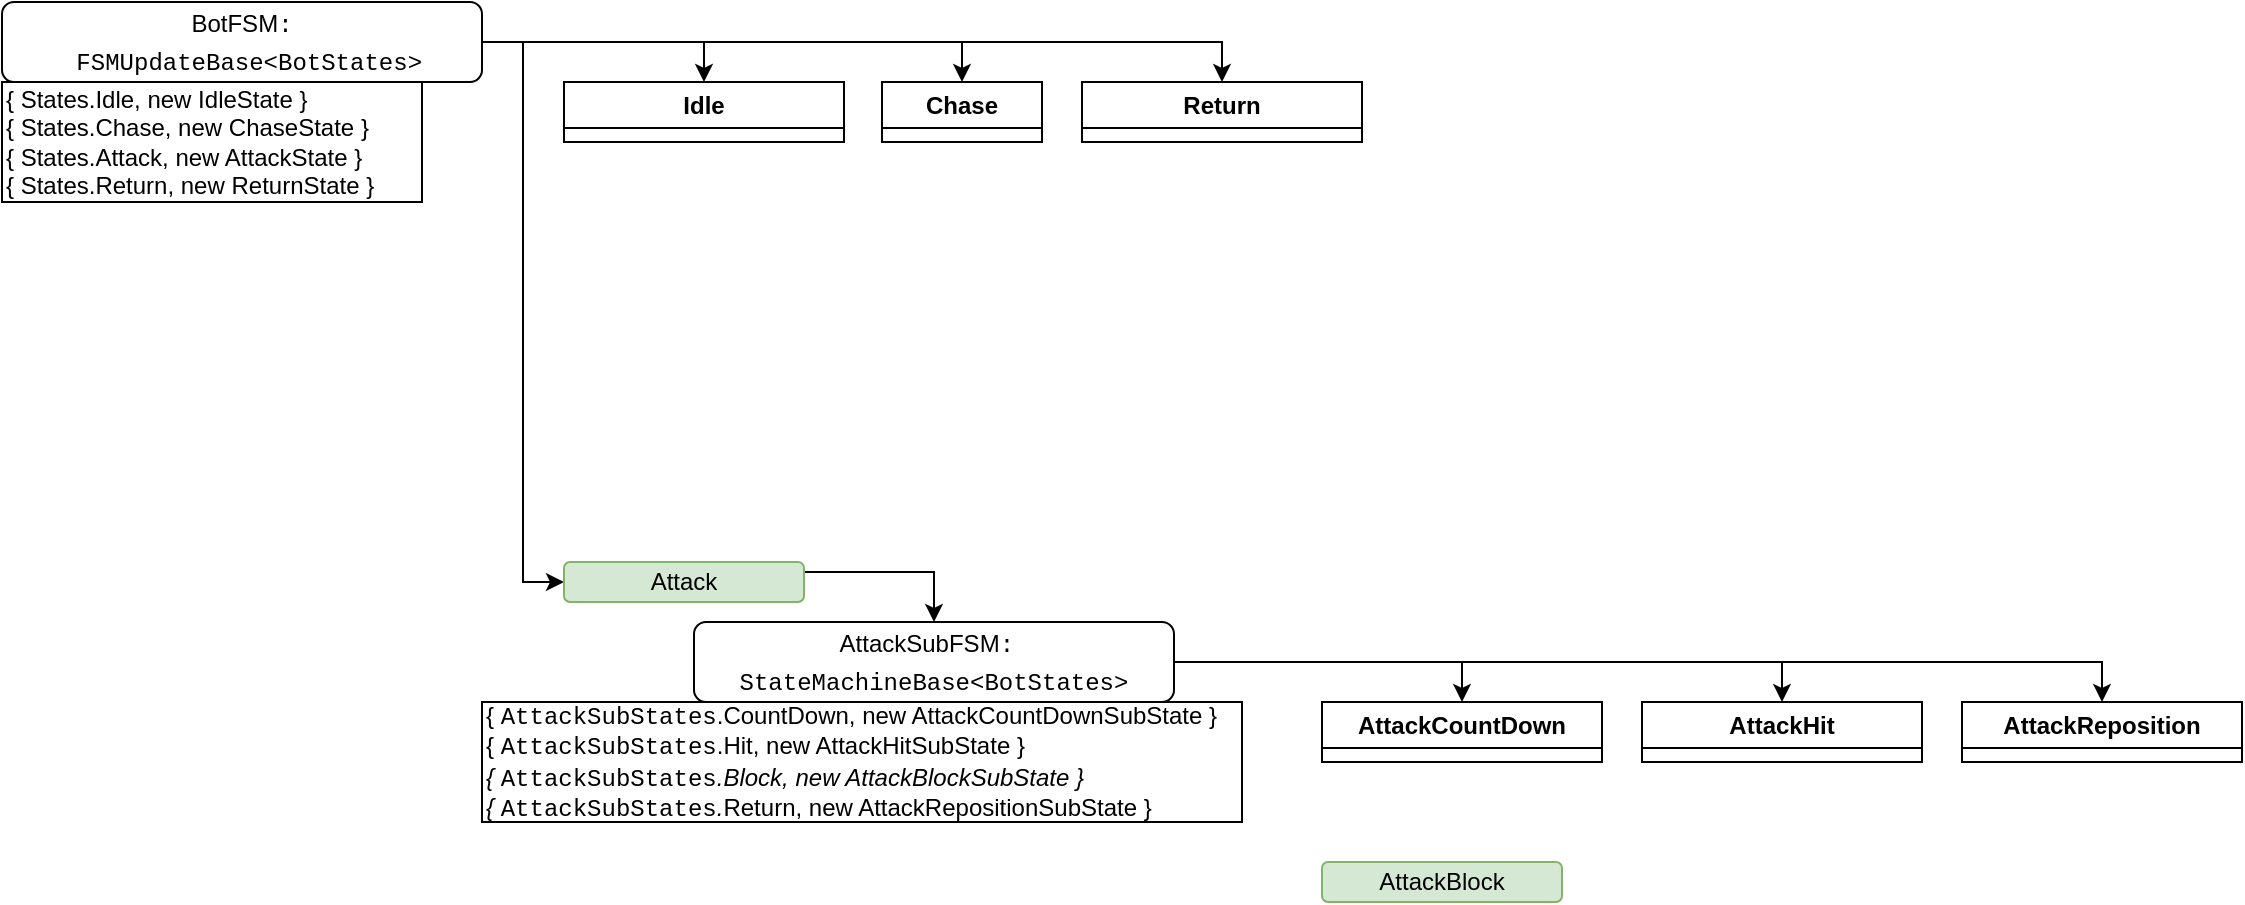 <mxfile version="24.7.4">
  <diagram id="C5RBs43oDa-KdzZeNtuy" name="Page-1">
    <mxGraphModel dx="1434" dy="837" grid="1" gridSize="10" guides="1" tooltips="1" connect="1" arrows="1" fold="1" page="1" pageScale="1" pageWidth="827" pageHeight="1169" math="0" shadow="0">
      <root>
        <mxCell id="WIyWlLk6GJQsqaUBKTNV-0" />
        <mxCell id="WIyWlLk6GJQsqaUBKTNV-1" parent="WIyWlLk6GJQsqaUBKTNV-0" />
        <mxCell id="lwHccidv2fWYTVkOevZk-1" value="" style="edgeStyle=orthogonalEdgeStyle;rounded=0;orthogonalLoop=1;jettySize=auto;html=1;entryX=0.5;entryY=0;entryDx=0;entryDy=0;" parent="WIyWlLk6GJQsqaUBKTNV-1" source="WIyWlLk6GJQsqaUBKTNV-3" target="lwHccidv2fWYTVkOevZk-0" edge="1">
          <mxGeometry relative="1" as="geometry" />
        </mxCell>
        <mxCell id="lwHccidv2fWYTVkOevZk-28" style="edgeStyle=orthogonalEdgeStyle;rounded=0;orthogonalLoop=1;jettySize=auto;html=1;entryX=0.5;entryY=0;entryDx=0;entryDy=0;" parent="WIyWlLk6GJQsqaUBKTNV-1" source="WIyWlLk6GJQsqaUBKTNV-3" target="lwHccidv2fWYTVkOevZk-19" edge="1">
          <mxGeometry relative="1" as="geometry" />
        </mxCell>
        <mxCell id="lwHccidv2fWYTVkOevZk-54" style="edgeStyle=orthogonalEdgeStyle;rounded=0;orthogonalLoop=1;jettySize=auto;html=1;entryX=0;entryY=0.5;entryDx=0;entryDy=0;exitX=1;exitY=0.5;exitDx=0;exitDy=0;" parent="WIyWlLk6GJQsqaUBKTNV-1" source="WIyWlLk6GJQsqaUBKTNV-3" target="lwHccidv2fWYTVkOevZk-39" edge="1">
          <mxGeometry relative="1" as="geometry" />
        </mxCell>
        <mxCell id="lwHccidv2fWYTVkOevZk-77" style="edgeStyle=orthogonalEdgeStyle;rounded=0;orthogonalLoop=1;jettySize=auto;html=1;entryX=0.5;entryY=0;entryDx=0;entryDy=0;" parent="WIyWlLk6GJQsqaUBKTNV-1" source="WIyWlLk6GJQsqaUBKTNV-3" target="Aem0WX8BvzpRNGFWT9OV-14" edge="1">
          <mxGeometry relative="1" as="geometry" />
        </mxCell>
        <mxCell id="WIyWlLk6GJQsqaUBKTNV-3" value="&lt;div style=&quot;line-height: 18px;&quot;&gt;BotFSM&lt;span style=&quot;font-family: Menlo, Monaco, &amp;quot;Courier New&amp;quot;, monospace; white-space: pre;&quot;&gt;:&lt;br/&gt; FSMUpdateBase&amp;lt;BotStates&amp;gt;&lt;/span&gt;&lt;/div&gt;" style="rounded=1;whiteSpace=wrap;html=1;fontSize=12;glass=0;strokeWidth=1;shadow=0;" parent="WIyWlLk6GJQsqaUBKTNV-1" vertex="1">
          <mxGeometry x="20" y="30" width="240" height="40" as="geometry" />
        </mxCell>
        <mxCell id="lwHccidv2fWYTVkOevZk-2" value="&lt;div&gt;{ States.Idle, new IdleState }&lt;/div&gt;&lt;div&gt;{ States.Chase, new ChaseState }&lt;/div&gt;&lt;div&gt;{ States.Attack, new AttackState }&lt;/div&gt;&lt;div style=&quot;&quot;&gt;{ States.Return, new ReturnState }&lt;/div&gt;" style="rounded=0;whiteSpace=wrap;html=1;align=left;" parent="WIyWlLk6GJQsqaUBKTNV-1" vertex="1">
          <mxGeometry x="20" y="70" width="210" height="60" as="geometry" />
        </mxCell>
        <mxCell id="lwHccidv2fWYTVkOevZk-38" style="edgeStyle=orthogonalEdgeStyle;rounded=0;orthogonalLoop=1;jettySize=auto;html=1;entryX=0.5;entryY=0;entryDx=0;entryDy=0;exitX=1;exitY=0.25;exitDx=0;exitDy=0;" parent="WIyWlLk6GJQsqaUBKTNV-1" source="lwHccidv2fWYTVkOevZk-39" target="Aem0WX8BvzpRNGFWT9OV-1" edge="1">
          <mxGeometry relative="1" as="geometry" />
        </mxCell>
        <mxCell id="lwHccidv2fWYTVkOevZk-39" value="&lt;div&gt;Attack&lt;/div&gt;" style="rounded=1;whiteSpace=wrap;html=1;glass=0;strokeWidth=1;shadow=0;fillColor=#d5e8d4;strokeColor=#82b366;" parent="WIyWlLk6GJQsqaUBKTNV-1" vertex="1">
          <mxGeometry x="301" y="310" width="120" height="20" as="geometry" />
        </mxCell>
        <mxCell id="3Ym4WqY_hZjeNqFPl6Wv-33" style="edgeStyle=orthogonalEdgeStyle;rounded=0;orthogonalLoop=1;jettySize=auto;html=1;entryX=0.5;entryY=0;entryDx=0;entryDy=0;" edge="1" parent="WIyWlLk6GJQsqaUBKTNV-1" source="Aem0WX8BvzpRNGFWT9OV-1" target="3Ym4WqY_hZjeNqFPl6Wv-30">
          <mxGeometry relative="1" as="geometry" />
        </mxCell>
        <mxCell id="3Ym4WqY_hZjeNqFPl6Wv-34" style="edgeStyle=orthogonalEdgeStyle;rounded=0;orthogonalLoop=1;jettySize=auto;html=1;exitX=1;exitY=0.5;exitDx=0;exitDy=0;entryX=0.5;entryY=0;entryDx=0;entryDy=0;" edge="1" parent="WIyWlLk6GJQsqaUBKTNV-1" source="Aem0WX8BvzpRNGFWT9OV-1" target="3Ym4WqY_hZjeNqFPl6Wv-31">
          <mxGeometry relative="1" as="geometry" />
        </mxCell>
        <mxCell id="3Ym4WqY_hZjeNqFPl6Wv-56" style="edgeStyle=orthogonalEdgeStyle;rounded=0;orthogonalLoop=1;jettySize=auto;html=1;exitX=1;exitY=0.5;exitDx=0;exitDy=0;entryX=0.5;entryY=0;entryDx=0;entryDy=0;" edge="1" parent="WIyWlLk6GJQsqaUBKTNV-1" source="Aem0WX8BvzpRNGFWT9OV-1" target="3Ym4WqY_hZjeNqFPl6Wv-55">
          <mxGeometry relative="1" as="geometry" />
        </mxCell>
        <mxCell id="Aem0WX8BvzpRNGFWT9OV-1" value="&lt;div style=&quot;line-height: 18px;&quot;&gt;AttackSubFSM&lt;span style=&quot;font-family: Menlo, Monaco, &amp;quot;Courier New&amp;quot;, monospace; white-space: pre;&quot;&gt;: &lt;br/&gt;StateMachineBase&amp;lt;BotStates&amp;gt;&lt;/span&gt;&lt;/div&gt;" style="rounded=1;whiteSpace=wrap;html=1;fontSize=12;glass=0;strokeWidth=1;shadow=0;" parent="WIyWlLk6GJQsqaUBKTNV-1" vertex="1">
          <mxGeometry x="366" y="340" width="240" height="40" as="geometry" />
        </mxCell>
        <mxCell id="Aem0WX8BvzpRNGFWT9OV-8" value="&lt;div&gt;{&amp;nbsp;&lt;span style=&quot;font-family: Menlo, Monaco, &amp;quot;Courier New&amp;quot;, monospace; white-space: pre;&quot;&gt;AttackSubStates&lt;/span&gt;.CountDown, new AttackCountDownSubState }&lt;br&gt;&lt;/div&gt;&lt;div&gt;{&amp;nbsp;&lt;span style=&quot;font-family: Menlo, Monaco, &amp;quot;Courier New&amp;quot;, monospace; white-space: pre;&quot;&gt;AttackSubStates&lt;/span&gt;.Hit, new AttackHitSubState }&lt;br&gt;&lt;/div&gt;&lt;div&gt;&lt;i&gt;{&amp;nbsp;&lt;/i&gt;&lt;span style=&quot;font-family: Menlo, Monaco, &amp;quot;Courier New&amp;quot;, monospace; white-space: pre;&quot;&gt;AttackSubStates&lt;/span&gt;&lt;i style=&quot;&quot;&gt;.Block, new AttackBlockSubState }&lt;/i&gt;&lt;br&gt;&lt;/div&gt;&lt;div style=&quot;&quot;&gt;&lt;i&gt;{&amp;nbsp;&lt;/i&gt;&lt;span style=&quot;font-family: Menlo, Monaco, &amp;quot;Courier New&amp;quot;, monospace; white-space: pre;&quot;&gt;AttackSubStates&lt;/span&gt;&lt;i style=&quot;&quot;&gt;.&lt;/i&gt;Return, new AttackRepositionSubState }&lt;br&gt;&lt;/div&gt;" style="rounded=0;whiteSpace=wrap;html=1;align=left;" parent="WIyWlLk6GJQsqaUBKTNV-1" vertex="1">
          <mxGeometry x="260" y="380" width="380" height="60" as="geometry" />
        </mxCell>
        <mxCell id="Aem0WX8BvzpRNGFWT9OV-11" value="AttackBlock" style="rounded=1;whiteSpace=wrap;html=1;glass=0;strokeWidth=1;shadow=0;fillColor=#d5e8d4;strokeColor=#82b366;" parent="WIyWlLk6GJQsqaUBKTNV-1" vertex="1">
          <mxGeometry x="680" y="460" width="120" height="20" as="geometry" />
        </mxCell>
        <mxCell id="Aem0WX8BvzpRNGFWT9OV-14" value="Return" style="swimlane;whiteSpace=wrap;html=1;" parent="WIyWlLk6GJQsqaUBKTNV-1" vertex="1" collapsed="1">
          <mxGeometry x="560" y="70" width="140" height="30" as="geometry">
            <mxRectangle x="560" y="70" width="564" height="280" as="alternateBounds" />
          </mxGeometry>
        </mxCell>
        <mxCell id="lwHccidv2fWYTVkOevZk-59" style="edgeStyle=orthogonalEdgeStyle;rounded=0;orthogonalLoop=1;jettySize=auto;html=1;entryX=0.5;entryY=0;entryDx=0;entryDy=0;exitX=1;exitY=0.25;exitDx=0;exitDy=0;" parent="Aem0WX8BvzpRNGFWT9OV-14" source="lwHccidv2fWYTVkOevZk-60" target="lwHccidv2fWYTVkOevZk-65" edge="1">
          <mxGeometry relative="1" as="geometry" />
        </mxCell>
        <mxCell id="lwHccidv2fWYTVkOevZk-60" value="&lt;div&gt;Return&lt;/div&gt;" style="rounded=1;whiteSpace=wrap;html=1;glass=0;strokeWidth=1;shadow=0;fillColor=#d5e8d4;strokeColor=#82b366;" parent="Aem0WX8BvzpRNGFWT9OV-14" vertex="1">
          <mxGeometry x="5" y="30" width="120" height="20" as="geometry" />
        </mxCell>
        <mxCell id="lwHccidv2fWYTVkOevZk-61" value="" style="edgeStyle=orthogonalEdgeStyle;rounded=0;orthogonalLoop=1;jettySize=auto;html=1;exitX=0;exitY=0.5;exitDx=0;exitDy=0;entryX=0.5;entryY=0;entryDx=0;entryDy=0;" parent="Aem0WX8BvzpRNGFWT9OV-14" source="lwHccidv2fWYTVkOevZk-65" target="lwHccidv2fWYTVkOevZk-70" edge="1">
          <mxGeometry relative="1" as="geometry">
            <mxPoint x="270" y="110" as="sourcePoint" />
          </mxGeometry>
        </mxCell>
        <mxCell id="lwHccidv2fWYTVkOevZk-62" value="No" style="edgeLabel;html=1;align=center;verticalAlign=middle;resizable=0;points=[];" parent="lwHccidv2fWYTVkOevZk-61" vertex="1" connectable="0">
          <mxGeometry x="-0.086" relative="1" as="geometry">
            <mxPoint as="offset" />
          </mxGeometry>
        </mxCell>
        <mxCell id="lwHccidv2fWYTVkOevZk-63" style="edgeStyle=orthogonalEdgeStyle;rounded=0;orthogonalLoop=1;jettySize=auto;html=1;" parent="Aem0WX8BvzpRNGFWT9OV-14" source="lwHccidv2fWYTVkOevZk-65" target="lwHccidv2fWYTVkOevZk-73" edge="1">
          <mxGeometry relative="1" as="geometry">
            <mxPoint x="455" y="110" as="targetPoint" />
          </mxGeometry>
        </mxCell>
        <mxCell id="lwHccidv2fWYTVkOevZk-64" value="Yes" style="edgeLabel;html=1;align=center;verticalAlign=middle;resizable=0;points=[];" parent="lwHccidv2fWYTVkOevZk-63" vertex="1" connectable="0">
          <mxGeometry x="-0.289" relative="1" as="geometry">
            <mxPoint as="offset" />
          </mxGeometry>
        </mxCell>
        <mxCell id="lwHccidv2fWYTVkOevZk-65" value="CloseToSpawn&lt;div&gt;Poin&lt;/div&gt;" style="rhombus;whiteSpace=wrap;html=1;shadow=0;fontFamily=Helvetica;fontSize=12;align=center;strokeWidth=1;spacing=6;spacingTop=-4;" parent="Aem0WX8BvzpRNGFWT9OV-14" vertex="1">
          <mxGeometry x="290" y="70" width="100" height="80" as="geometry" />
        </mxCell>
        <mxCell id="lwHccidv2fWYTVkOevZk-66" style="edgeStyle=orthogonalEdgeStyle;rounded=0;orthogonalLoop=1;jettySize=auto;html=1;exitX=0;exitY=0.5;exitDx=0;exitDy=0;entryX=0.4;entryY=0;entryDx=0;entryDy=0;entryPerimeter=0;" parent="Aem0WX8BvzpRNGFWT9OV-14" source="lwHccidv2fWYTVkOevZk-70" target="lwHccidv2fWYTVkOevZk-72" edge="1">
          <mxGeometry relative="1" as="geometry">
            <mxPoint x="125" y="190" as="targetPoint" />
          </mxGeometry>
        </mxCell>
        <mxCell id="lwHccidv2fWYTVkOevZk-67" value="No" style="edgeLabel;html=1;align=center;verticalAlign=middle;resizable=0;points=[];" parent="lwHccidv2fWYTVkOevZk-66" vertex="1" connectable="0">
          <mxGeometry x="-0.472" y="-3" relative="1" as="geometry">
            <mxPoint as="offset" />
          </mxGeometry>
        </mxCell>
        <mxCell id="lwHccidv2fWYTVkOevZk-68" style="edgeStyle=orthogonalEdgeStyle;rounded=0;orthogonalLoop=1;jettySize=auto;html=1;entryX=0;entryY=0.5;entryDx=0;entryDy=0;" parent="Aem0WX8BvzpRNGFWT9OV-14" source="lwHccidv2fWYTVkOevZk-70" target="lwHccidv2fWYTVkOevZk-74" edge="1">
          <mxGeometry relative="1" as="geometry" />
        </mxCell>
        <mxCell id="lwHccidv2fWYTVkOevZk-69" value="Yes" style="edgeLabel;html=1;align=center;verticalAlign=middle;resizable=0;points=[];" parent="lwHccidv2fWYTVkOevZk-68" vertex="1" connectable="0">
          <mxGeometry x="-0.333" relative="1" as="geometry">
            <mxPoint as="offset" />
          </mxGeometry>
        </mxCell>
        <mxCell id="lwHccidv2fWYTVkOevZk-70" value="Chase&lt;br&gt;Range" style="rhombus;whiteSpace=wrap;html=1;shadow=0;fontFamily=Helvetica;fontSize=12;align=center;strokeWidth=1;spacing=6;spacingTop=-4;" parent="Aem0WX8BvzpRNGFWT9OV-14" vertex="1">
          <mxGeometry x="170" y="130" width="100" height="80" as="geometry" />
        </mxCell>
        <mxCell id="lwHccidv2fWYTVkOevZk-71" style="edgeStyle=orthogonalEdgeStyle;rounded=0;orthogonalLoop=1;jettySize=auto;html=1;entryX=0.5;entryY=1;entryDx=0;entryDy=0;exitX=0.5;exitY=1;exitDx=0;exitDy=0;" parent="Aem0WX8BvzpRNGFWT9OV-14" source="lwHccidv2fWYTVkOevZk-72" target="lwHccidv2fWYTVkOevZk-60" edge="1">
          <mxGeometry relative="1" as="geometry" />
        </mxCell>
        <mxCell id="lwHccidv2fWYTVkOevZk-72" value="&lt;div&gt;CalculateInput(&lt;b&gt;spawn&lt;/b&gt;)&lt;/div&gt;" style="rounded=0;whiteSpace=wrap;html=1;align=left;" parent="Aem0WX8BvzpRNGFWT9OV-14" vertex="1">
          <mxGeometry x="85" y="220" width="130" height="30" as="geometry" />
        </mxCell>
        <mxCell id="lwHccidv2fWYTVkOevZk-73" value="Idle" style="rounded=1;whiteSpace=wrap;html=1;fillColor=#fff2cc;strokeColor=#d6b656;" parent="Aem0WX8BvzpRNGFWT9OV-14" vertex="1">
          <mxGeometry x="435" y="100" width="120" height="20" as="geometry" />
        </mxCell>
        <mxCell id="lwHccidv2fWYTVkOevZk-74" value="Chase" style="rounded=1;whiteSpace=wrap;html=1;fillColor=#fff2cc;strokeColor=#d6b656;" parent="Aem0WX8BvzpRNGFWT9OV-14" vertex="1">
          <mxGeometry x="315" y="160" width="120" height="20" as="geometry" />
        </mxCell>
        <mxCell id="Aem0WX8BvzpRNGFWT9OV-15" value="Chase" style="swimlane;whiteSpace=wrap;html=1;" parent="WIyWlLk6GJQsqaUBKTNV-1" vertex="1" collapsed="1">
          <mxGeometry x="460" y="70" width="80" height="30" as="geometry">
            <mxRectangle x="460" y="70" width="550" height="280" as="alternateBounds" />
          </mxGeometry>
        </mxCell>
        <mxCell id="lwHccidv2fWYTVkOevZk-18" style="edgeStyle=orthogonalEdgeStyle;rounded=0;orthogonalLoop=1;jettySize=auto;html=1;entryX=0.5;entryY=0;entryDx=0;entryDy=0;exitX=1;exitY=0.25;exitDx=0;exitDy=0;" parent="Aem0WX8BvzpRNGFWT9OV-15" source="lwHccidv2fWYTVkOevZk-19" target="lwHccidv2fWYTVkOevZk-22" edge="1">
          <mxGeometry relative="1" as="geometry" />
        </mxCell>
        <mxCell id="lwHccidv2fWYTVkOevZk-19" value="&lt;div&gt;Chase&lt;/div&gt;" style="rounded=1;whiteSpace=wrap;html=1;glass=0;strokeWidth=1;shadow=0;fillColor=#d5e8d4;strokeColor=#82b366;" parent="Aem0WX8BvzpRNGFWT9OV-15" vertex="1">
          <mxGeometry x="7" y="30" width="120" height="20" as="geometry" />
        </mxCell>
        <mxCell id="lwHccidv2fWYTVkOevZk-20" value="" style="edgeStyle=orthogonalEdgeStyle;rounded=0;orthogonalLoop=1;jettySize=auto;html=1;exitX=0;exitY=0.5;exitDx=0;exitDy=0;entryX=0.5;entryY=0;entryDx=0;entryDy=0;" parent="Aem0WX8BvzpRNGFWT9OV-15" source="lwHccidv2fWYTVkOevZk-22" target="lwHccidv2fWYTVkOevZk-24" edge="1">
          <mxGeometry relative="1" as="geometry">
            <mxPoint x="255" y="110" as="sourcePoint" />
          </mxGeometry>
        </mxCell>
        <mxCell id="lwHccidv2fWYTVkOevZk-21" value="No" style="edgeLabel;html=1;align=center;verticalAlign=middle;resizable=0;points=[];" parent="lwHccidv2fWYTVkOevZk-20" vertex="1" connectable="0">
          <mxGeometry x="-0.086" relative="1" as="geometry">
            <mxPoint as="offset" />
          </mxGeometry>
        </mxCell>
        <mxCell id="lwHccidv2fWYTVkOevZk-30" style="edgeStyle=orthogonalEdgeStyle;rounded=0;orthogonalLoop=1;jettySize=auto;html=1;" parent="Aem0WX8BvzpRNGFWT9OV-15" source="lwHccidv2fWYTVkOevZk-22" target="lwHccidv2fWYTVkOevZk-31" edge="1">
          <mxGeometry relative="1" as="geometry">
            <mxPoint x="440" y="110" as="targetPoint" />
          </mxGeometry>
        </mxCell>
        <mxCell id="lwHccidv2fWYTVkOevZk-35" value="Yes" style="edgeLabel;html=1;align=center;verticalAlign=middle;resizable=0;points=[];" parent="lwHccidv2fWYTVkOevZk-30" vertex="1" connectable="0">
          <mxGeometry x="-0.289" relative="1" as="geometry">
            <mxPoint as="offset" />
          </mxGeometry>
        </mxCell>
        <mxCell id="lwHccidv2fWYTVkOevZk-22" value="Attack&lt;div&gt;Range&lt;/div&gt;" style="rhombus;whiteSpace=wrap;html=1;shadow=0;fontFamily=Helvetica;fontSize=12;align=center;strokeWidth=1;spacing=6;spacingTop=-4;" parent="Aem0WX8BvzpRNGFWT9OV-15" vertex="1">
          <mxGeometry x="275" y="70" width="100" height="80" as="geometry" />
        </mxCell>
        <mxCell id="lwHccidv2fWYTVkOevZk-23" style="edgeStyle=orthogonalEdgeStyle;rounded=0;orthogonalLoop=1;jettySize=auto;html=1;exitX=0;exitY=0.5;exitDx=0;exitDy=0;entryX=0.4;entryY=0;entryDx=0;entryDy=0;entryPerimeter=0;" parent="Aem0WX8BvzpRNGFWT9OV-15" source="lwHccidv2fWYTVkOevZk-24" target="lwHccidv2fWYTVkOevZk-25" edge="1">
          <mxGeometry relative="1" as="geometry">
            <mxPoint x="110" y="190" as="targetPoint" />
          </mxGeometry>
        </mxCell>
        <mxCell id="lwHccidv2fWYTVkOevZk-34" value="No" style="edgeLabel;html=1;align=center;verticalAlign=middle;resizable=0;points=[];" parent="lwHccidv2fWYTVkOevZk-23" vertex="1" connectable="0">
          <mxGeometry x="-0.472" y="-3" relative="1" as="geometry">
            <mxPoint as="offset" />
          </mxGeometry>
        </mxCell>
        <mxCell id="lwHccidv2fWYTVkOevZk-33" style="edgeStyle=orthogonalEdgeStyle;rounded=0;orthogonalLoop=1;jettySize=auto;html=1;entryX=0;entryY=0.5;entryDx=0;entryDy=0;" parent="Aem0WX8BvzpRNGFWT9OV-15" source="lwHccidv2fWYTVkOevZk-24" target="lwHccidv2fWYTVkOevZk-32" edge="1">
          <mxGeometry relative="1" as="geometry" />
        </mxCell>
        <mxCell id="lwHccidv2fWYTVkOevZk-37" value="Yes" style="edgeLabel;html=1;align=center;verticalAlign=middle;resizable=0;points=[];" parent="lwHccidv2fWYTVkOevZk-33" vertex="1" connectable="0">
          <mxGeometry x="-0.333" relative="1" as="geometry">
            <mxPoint as="offset" />
          </mxGeometry>
        </mxCell>
        <mxCell id="lwHccidv2fWYTVkOevZk-24" value="Chase&lt;b&gt;Stop&lt;/b&gt;&lt;br&gt;Range" style="rhombus;whiteSpace=wrap;html=1;shadow=0;fontFamily=Helvetica;fontSize=12;align=center;strokeWidth=1;spacing=6;spacingTop=-4;" parent="Aem0WX8BvzpRNGFWT9OV-15" vertex="1">
          <mxGeometry x="155" y="130" width="100" height="80" as="geometry" />
        </mxCell>
        <mxCell id="lwHccidv2fWYTVkOevZk-29" style="edgeStyle=orthogonalEdgeStyle;rounded=0;orthogonalLoop=1;jettySize=auto;html=1;entryX=0.5;entryY=1;entryDx=0;entryDy=0;exitX=0.5;exitY=1;exitDx=0;exitDy=0;" parent="Aem0WX8BvzpRNGFWT9OV-15" source="lwHccidv2fWYTVkOevZk-25" target="lwHccidv2fWYTVkOevZk-19" edge="1">
          <mxGeometry relative="1" as="geometry">
            <Array as="points">
              <mxPoint x="145" y="270" />
              <mxPoint x="67" y="270" />
            </Array>
          </mxGeometry>
        </mxCell>
        <mxCell id="lwHccidv2fWYTVkOevZk-25" value="&lt;div&gt;CalculateInput(&lt;b&gt;target&lt;/b&gt;)&lt;/div&gt;" style="rounded=0;whiteSpace=wrap;html=1;align=left;" parent="Aem0WX8BvzpRNGFWT9OV-15" vertex="1">
          <mxGeometry x="80" y="220" width="130" height="30" as="geometry" />
        </mxCell>
        <mxCell id="lwHccidv2fWYTVkOevZk-31" value="Attack" style="rounded=1;whiteSpace=wrap;html=1;fillColor=#fff2cc;strokeColor=#d6b656;" parent="Aem0WX8BvzpRNGFWT9OV-15" vertex="1">
          <mxGeometry x="420" y="100" width="120" height="20" as="geometry" />
        </mxCell>
        <mxCell id="lwHccidv2fWYTVkOevZk-32" value="Return" style="rounded=1;whiteSpace=wrap;html=1;fillColor=#fff2cc;strokeColor=#d6b656;" parent="Aem0WX8BvzpRNGFWT9OV-15" vertex="1">
          <mxGeometry x="300" y="160" width="120" height="20" as="geometry" />
        </mxCell>
        <mxCell id="Aem0WX8BvzpRNGFWT9OV-17" value="Idle" style="swimlane;whiteSpace=wrap;html=1;fillColor=#FFFFFF;rounded=0;" parent="WIyWlLk6GJQsqaUBKTNV-1" vertex="1" collapsed="1">
          <mxGeometry x="301" y="70" width="140" height="30" as="geometry">
            <mxRectangle x="301" y="70" width="370" height="200" as="alternateBounds" />
          </mxGeometry>
        </mxCell>
        <mxCell id="lwHccidv2fWYTVkOevZk-6" style="edgeStyle=orthogonalEdgeStyle;rounded=0;orthogonalLoop=1;jettySize=auto;html=1;entryX=0.5;entryY=1;entryDx=0;entryDy=0;exitX=0;exitY=0.5;exitDx=0;exitDy=0;" parent="Aem0WX8BvzpRNGFWT9OV-17" source="WIyWlLk6GJQsqaUBKTNV-6" target="lwHccidv2fWYTVkOevZk-0" edge="1">
          <mxGeometry relative="1" as="geometry" />
        </mxCell>
        <mxCell id="lwHccidv2fWYTVkOevZk-7" value="No" style="edgeLabel;html=1;align=center;verticalAlign=middle;resizable=0;points=[];" parent="lwHccidv2fWYTVkOevZk-6" vertex="1" connectable="0">
          <mxGeometry x="-0.415" y="-1" relative="1" as="geometry">
            <mxPoint as="offset" />
          </mxGeometry>
        </mxCell>
        <mxCell id="lwHccidv2fWYTVkOevZk-9" value="Yes" style="edgeStyle=orthogonalEdgeStyle;rounded=0;orthogonalLoop=1;jettySize=auto;html=1;entryX=0;entryY=0.5;entryDx=0;entryDy=0;" parent="Aem0WX8BvzpRNGFWT9OV-17" source="WIyWlLk6GJQsqaUBKTNV-6" target="lwHccidv2fWYTVkOevZk-8" edge="1">
          <mxGeometry relative="1" as="geometry" />
        </mxCell>
        <mxCell id="WIyWlLk6GJQsqaUBKTNV-6" value="Chase&lt;div&gt;Range&lt;/div&gt;" style="rhombus;whiteSpace=wrap;html=1;shadow=0;fontFamily=Helvetica;fontSize=12;align=center;strokeWidth=1;spacing=6;spacingTop=-4;" parent="Aem0WX8BvzpRNGFWT9OV-17" vertex="1">
          <mxGeometry x="96" y="70" width="100" height="80" as="geometry" />
        </mxCell>
        <mxCell id="lwHccidv2fWYTVkOevZk-5" style="edgeStyle=orthogonalEdgeStyle;rounded=0;orthogonalLoop=1;jettySize=auto;html=1;exitX=1;exitY=0.75;exitDx=0;exitDy=0;" parent="Aem0WX8BvzpRNGFWT9OV-17" source="lwHccidv2fWYTVkOevZk-0" target="WIyWlLk6GJQsqaUBKTNV-6" edge="1">
          <mxGeometry relative="1" as="geometry">
            <Array as="points">
              <mxPoint x="150" y="45" />
            </Array>
          </mxGeometry>
        </mxCell>
        <mxCell id="lwHccidv2fWYTVkOevZk-0" value="&lt;div&gt;Idle&lt;/div&gt;" style="rounded=1;whiteSpace=wrap;html=1;glass=0;strokeWidth=1;shadow=0;fillColor=#d5e8d4;strokeColor=#82b366;" parent="Aem0WX8BvzpRNGFWT9OV-17" vertex="1">
          <mxGeometry x="10" y="30" width="120" height="20" as="geometry" />
        </mxCell>
        <mxCell id="lwHccidv2fWYTVkOevZk-8" value="&lt;div&gt;Chase&lt;/div&gt;" style="rounded=1;whiteSpace=wrap;html=1;glass=0;strokeWidth=1;shadow=0;fillColor=#fff2cc;strokeColor=#d6b656;" parent="Aem0WX8BvzpRNGFWT9OV-17" vertex="1">
          <mxGeometry x="236" y="100" width="120" height="20" as="geometry" />
        </mxCell>
        <mxCell id="3Ym4WqY_hZjeNqFPl6Wv-30" value="AttackCountDown" style="swimlane;whiteSpace=wrap;html=1;" vertex="1" collapsed="1" parent="WIyWlLk6GJQsqaUBKTNV-1">
          <mxGeometry x="680" y="380" width="140" height="30" as="geometry">
            <mxRectangle x="680" y="380" width="660" height="400" as="alternateBounds" />
          </mxGeometry>
        </mxCell>
        <mxCell id="Aem0WX8BvzpRNGFWT9OV-2" style="edgeStyle=orthogonalEdgeStyle;rounded=0;orthogonalLoop=1;jettySize=auto;html=1;entryX=0.5;entryY=1;entryDx=0;entryDy=0;exitX=0;exitY=0.5;exitDx=0;exitDy=0;" parent="3Ym4WqY_hZjeNqFPl6Wv-30" source="Aem0WX8BvzpRNGFWT9OV-5" target="Aem0WX8BvzpRNGFWT9OV-7" edge="1">
          <mxGeometry relative="1" as="geometry" />
        </mxCell>
        <mxCell id="Aem0WX8BvzpRNGFWT9OV-3" value="No" style="edgeLabel;html=1;align=center;verticalAlign=middle;resizable=0;points=[];" parent="Aem0WX8BvzpRNGFWT9OV-2" vertex="1" connectable="0">
          <mxGeometry x="-0.415" y="-1" relative="1" as="geometry">
            <mxPoint as="offset" />
          </mxGeometry>
        </mxCell>
        <mxCell id="Aem0WX8BvzpRNGFWT9OV-4" value="Yes" style="edgeStyle=orthogonalEdgeStyle;rounded=0;orthogonalLoop=1;jettySize=auto;html=1;entryX=0.5;entryY=0;entryDx=0;entryDy=0;" parent="3Ym4WqY_hZjeNqFPl6Wv-30" source="Aem0WX8BvzpRNGFWT9OV-5" target="3Ym4WqY_hZjeNqFPl6Wv-0" edge="1">
          <mxGeometry relative="1" as="geometry" />
        </mxCell>
        <mxCell id="Aem0WX8BvzpRNGFWT9OV-5" value="_shouldExit" style="rhombus;whiteSpace=wrap;html=1;shadow=0;fontFamily=Helvetica;fontSize=12;align=center;strokeWidth=1;spacing=6;spacingTop=-4;" parent="3Ym4WqY_hZjeNqFPl6Wv-30" vertex="1">
          <mxGeometry x="156.5" y="70" width="100" height="80" as="geometry" />
        </mxCell>
        <mxCell id="Aem0WX8BvzpRNGFWT9OV-6" style="edgeStyle=orthogonalEdgeStyle;rounded=0;orthogonalLoop=1;jettySize=auto;html=1;exitX=1;exitY=0.75;exitDx=0;exitDy=0;" parent="3Ym4WqY_hZjeNqFPl6Wv-30" source="Aem0WX8BvzpRNGFWT9OV-7" target="Aem0WX8BvzpRNGFWT9OV-5" edge="1">
          <mxGeometry relative="1" as="geometry">
            <Array as="points">
              <mxPoint x="210.5" y="45" />
            </Array>
          </mxGeometry>
        </mxCell>
        <mxCell id="Aem0WX8BvzpRNGFWT9OV-7" value="&lt;div&gt;Attack&lt;span style=&quot;background-color: initial;&quot;&gt;CountDown&lt;/span&gt;&lt;/div&gt;" style="rounded=1;whiteSpace=wrap;html=1;glass=0;strokeWidth=1;shadow=0;fillColor=#d5e8d4;strokeColor=#82b366;" parent="3Ym4WqY_hZjeNqFPl6Wv-30" vertex="1">
          <mxGeometry x="70.5" y="30" width="120" height="20" as="geometry" />
        </mxCell>
        <mxCell id="Aem0WX8BvzpRNGFWT9OV-9" value="&lt;div&gt;AttackHit&lt;/div&gt;" style="rounded=1;whiteSpace=wrap;html=1;glass=0;strokeWidth=1;shadow=0;fillColor=#fff2cc;strokeColor=#d6b656;" parent="3Ym4WqY_hZjeNqFPl6Wv-30" vertex="1">
          <mxGeometry x="510.5" y="330" width="120" height="20" as="geometry" />
        </mxCell>
        <mxCell id="3Ym4WqY_hZjeNqFPl6Wv-1" style="edgeStyle=orthogonalEdgeStyle;rounded=0;orthogonalLoop=1;jettySize=auto;html=1;exitX=1;exitY=0.5;exitDx=0;exitDy=0;entryX=0.5;entryY=0;entryDx=0;entryDy=0;" edge="1" parent="3Ym4WqY_hZjeNqFPl6Wv-30" source="3Ym4WqY_hZjeNqFPl6Wv-0" target="3Ym4WqY_hZjeNqFPl6Wv-3">
          <mxGeometry relative="1" as="geometry">
            <mxPoint x="469.5" y="170" as="targetPoint" />
          </mxGeometry>
        </mxCell>
        <mxCell id="3Ym4WqY_hZjeNqFPl6Wv-2" value="Yes" style="edgeLabel;html=1;align=center;verticalAlign=middle;resizable=0;points=[];" vertex="1" connectable="0" parent="3Ym4WqY_hZjeNqFPl6Wv-1">
          <mxGeometry x="-0.336" y="2" relative="1" as="geometry">
            <mxPoint x="1" as="offset" />
          </mxGeometry>
        </mxCell>
        <mxCell id="3Ym4WqY_hZjeNqFPl6Wv-12" style="edgeStyle=orthogonalEdgeStyle;rounded=0;orthogonalLoop=1;jettySize=auto;html=1;exitX=0;exitY=0.5;exitDx=0;exitDy=0;entryX=0.5;entryY=0;entryDx=0;entryDy=0;" edge="1" parent="3Ym4WqY_hZjeNqFPl6Wv-30" source="3Ym4WqY_hZjeNqFPl6Wv-0" target="3Ym4WqY_hZjeNqFPl6Wv-7">
          <mxGeometry relative="1" as="geometry" />
        </mxCell>
        <mxCell id="3Ym4WqY_hZjeNqFPl6Wv-13" value="No" style="edgeLabel;html=1;align=center;verticalAlign=middle;resizable=0;points=[];" vertex="1" connectable="0" parent="3Ym4WqY_hZjeNqFPl6Wv-12">
          <mxGeometry x="-0.522" relative="1" as="geometry">
            <mxPoint as="offset" />
          </mxGeometry>
        </mxCell>
        <mxCell id="3Ym4WqY_hZjeNqFPl6Wv-0" value="target is Attaking" style="rhombus;whiteSpace=wrap;html=1;shadow=0;fontFamily=Helvetica;fontSize=12;align=center;strokeWidth=1;spacing=6;spacingTop=-4;" vertex="1" parent="3Ym4WqY_hZjeNqFPl6Wv-30">
          <mxGeometry x="260" y="130" width="100" height="80" as="geometry" />
        </mxCell>
        <mxCell id="3Ym4WqY_hZjeNqFPl6Wv-15" style="edgeStyle=orthogonalEdgeStyle;rounded=0;orthogonalLoop=1;jettySize=auto;html=1;exitX=0.5;exitY=1;exitDx=0;exitDy=0;entryX=0.5;entryY=0;entryDx=0;entryDy=0;" edge="1" parent="3Ym4WqY_hZjeNqFPl6Wv-30" source="3Ym4WqY_hZjeNqFPl6Wv-3" target="3Ym4WqY_hZjeNqFPl6Wv-14">
          <mxGeometry relative="1" as="geometry" />
        </mxCell>
        <mxCell id="3Ym4WqY_hZjeNqFPl6Wv-3" value="&lt;div&gt;RandomReaction&lt;/div&gt;" style="rounded=0;whiteSpace=wrap;html=1;align=left;" vertex="1" parent="3Ym4WqY_hZjeNqFPl6Wv-30">
          <mxGeometry x="400.5" y="190" width="119" height="30" as="geometry" />
        </mxCell>
        <mxCell id="3Ym4WqY_hZjeNqFPl6Wv-6" style="edgeStyle=orthogonalEdgeStyle;rounded=0;orthogonalLoop=1;jettySize=auto;html=1;exitX=1;exitY=0.5;exitDx=0;exitDy=0;" edge="1" parent="3Ym4WqY_hZjeNqFPl6Wv-30" source="3Ym4WqY_hZjeNqFPl6Wv-5">
          <mxGeometry relative="1" as="geometry">
            <mxPoint x="69.5" y="40" as="targetPoint" />
          </mxGeometry>
        </mxCell>
        <mxCell id="3Ym4WqY_hZjeNqFPl6Wv-5" value="ReEnter" style="rounded=1;whiteSpace=wrap;html=1;glass=0;strokeWidth=1;shadow=0;fillColor=#d5e8d4;strokeColor=#82b366;" vertex="1" parent="3Ym4WqY_hZjeNqFPl6Wv-30">
          <mxGeometry x="9.5" y="30" width="39" height="20" as="geometry" />
        </mxCell>
        <mxCell id="3Ym4WqY_hZjeNqFPl6Wv-8" style="edgeStyle=orthogonalEdgeStyle;rounded=0;orthogonalLoop=1;jettySize=auto;html=1;exitX=0;exitY=0.5;exitDx=0;exitDy=0;entryX=0.5;entryY=1;entryDx=0;entryDy=0;" edge="1" parent="3Ym4WqY_hZjeNqFPl6Wv-30" source="3Ym4WqY_hZjeNqFPl6Wv-7" target="Aem0WX8BvzpRNGFWT9OV-7">
          <mxGeometry relative="1" as="geometry" />
        </mxCell>
        <mxCell id="3Ym4WqY_hZjeNqFPl6Wv-9" value="No" style="edgeLabel;html=1;align=center;verticalAlign=middle;resizable=0;points=[];" vertex="1" connectable="0" parent="3Ym4WqY_hZjeNqFPl6Wv-8">
          <mxGeometry x="-0.744" y="-1" relative="1" as="geometry">
            <mxPoint as="offset" />
          </mxGeometry>
        </mxCell>
        <mxCell id="3Ym4WqY_hZjeNqFPl6Wv-10" style="edgeStyle=orthogonalEdgeStyle;rounded=0;orthogonalLoop=1;jettySize=auto;html=1;exitX=1;exitY=0.5;exitDx=0;exitDy=0;" edge="1" parent="3Ym4WqY_hZjeNqFPl6Wv-30" source="3Ym4WqY_hZjeNqFPl6Wv-7" target="3Ym4WqY_hZjeNqFPl6Wv-5">
          <mxGeometry relative="1" as="geometry">
            <Array as="points">
              <mxPoint x="299.5" y="290" />
              <mxPoint x="299.5" y="340" />
              <mxPoint x="29.5" y="340" />
            </Array>
          </mxGeometry>
        </mxCell>
        <mxCell id="3Ym4WqY_hZjeNqFPl6Wv-11" value="Yes" style="edgeLabel;html=1;align=center;verticalAlign=middle;resizable=0;points=[];" vertex="1" connectable="0" parent="3Ym4WqY_hZjeNqFPl6Wv-10">
          <mxGeometry x="-0.977" y="1" relative="1" as="geometry">
            <mxPoint as="offset" />
          </mxGeometry>
        </mxCell>
        <mxCell id="3Ym4WqY_hZjeNqFPl6Wv-7" value="timer" style="rhombus;whiteSpace=wrap;html=1;shadow=0;fontFamily=Helvetica;fontSize=12;align=center;strokeWidth=1;spacing=6;spacingTop=-4;" vertex="1" parent="3Ym4WqY_hZjeNqFPl6Wv-30">
          <mxGeometry x="166.5" y="250" width="100" height="80" as="geometry" />
        </mxCell>
        <mxCell id="3Ym4WqY_hZjeNqFPl6Wv-16" style="edgeStyle=orthogonalEdgeStyle;rounded=0;orthogonalLoop=1;jettySize=auto;html=1;exitX=0;exitY=0.5;exitDx=0;exitDy=0;entryX=0.5;entryY=1;entryDx=0;entryDy=0;" edge="1" parent="3Ym4WqY_hZjeNqFPl6Wv-30" source="3Ym4WqY_hZjeNqFPl6Wv-14" target="Aem0WX8BvzpRNGFWT9OV-7">
          <mxGeometry relative="1" as="geometry">
            <Array as="points">
              <mxPoint x="359.5" y="290" />
              <mxPoint x="359.5" y="360" />
              <mxPoint x="130.5" y="360" />
            </Array>
          </mxGeometry>
        </mxCell>
        <mxCell id="3Ym4WqY_hZjeNqFPl6Wv-17" value="No" style="edgeLabel;html=1;align=center;verticalAlign=middle;resizable=0;points=[];" vertex="1" connectable="0" parent="3Ym4WqY_hZjeNqFPl6Wv-16">
          <mxGeometry x="-0.917" y="-2" relative="1" as="geometry">
            <mxPoint x="1" as="offset" />
          </mxGeometry>
        </mxCell>
        <mxCell id="3Ym4WqY_hZjeNqFPl6Wv-20" style="edgeStyle=orthogonalEdgeStyle;rounded=0;orthogonalLoop=1;jettySize=auto;html=1;exitX=1;exitY=0.5;exitDx=0;exitDy=0;entryX=0.5;entryY=0;entryDx=0;entryDy=0;" edge="1" parent="3Ym4WqY_hZjeNqFPl6Wv-30" source="3Ym4WqY_hZjeNqFPl6Wv-14" target="Aem0WX8BvzpRNGFWT9OV-9">
          <mxGeometry relative="1" as="geometry" />
        </mxCell>
        <mxCell id="3Ym4WqY_hZjeNqFPl6Wv-22" value="Yes" style="edgeLabel;html=1;align=center;verticalAlign=middle;resizable=0;points=[];" vertex="1" connectable="0" parent="3Ym4WqY_hZjeNqFPl6Wv-20">
          <mxGeometry x="-0.552" relative="1" as="geometry">
            <mxPoint as="offset" />
          </mxGeometry>
        </mxCell>
        <mxCell id="3Ym4WqY_hZjeNqFPl6Wv-14" value="reaction is not countdown" style="rhombus;whiteSpace=wrap;html=1;shadow=0;fontFamily=Helvetica;fontSize=12;align=center;strokeWidth=1;spacing=6;spacingTop=-4;" vertex="1" parent="3Ym4WqY_hZjeNqFPl6Wv-30">
          <mxGeometry x="410" y="250" width="100" height="80" as="geometry" />
        </mxCell>
        <mxCell id="3Ym4WqY_hZjeNqFPl6Wv-18" value="&lt;div&gt;&lt;span style=&quot;background-color: initial;&quot;&gt;Attack&lt;/span&gt;Block&lt;/div&gt;" style="rounded=1;whiteSpace=wrap;html=1;glass=0;strokeWidth=1;shadow=0;fillColor=#fff2cc;strokeColor=#d6b656;" vertex="1" parent="3Ym4WqY_hZjeNqFPl6Wv-30">
          <mxGeometry x="519.5" y="350" width="120" height="20" as="geometry" />
        </mxCell>
        <mxCell id="3Ym4WqY_hZjeNqFPl6Wv-19" value="AttackReposition" style="rounded=1;whiteSpace=wrap;html=1;glass=0;strokeWidth=1;shadow=0;fillColor=#fff2cc;strokeColor=#d6b656;" vertex="1" parent="3Ym4WqY_hZjeNqFPl6Wv-30">
          <mxGeometry x="530.5" y="370" width="120" height="20" as="geometry" />
        </mxCell>
        <mxCell id="3Ym4WqY_hZjeNqFPl6Wv-31" value="AttackHit" style="swimlane;whiteSpace=wrap;html=1;" vertex="1" collapsed="1" parent="WIyWlLk6GJQsqaUBKTNV-1">
          <mxGeometry x="840" y="380" width="140" height="30" as="geometry">
            <mxRectangle x="840" y="380" width="650" height="290" as="alternateBounds" />
          </mxGeometry>
        </mxCell>
        <mxCell id="lwHccidv2fWYTVkOevZk-40" value="" style="edgeStyle=orthogonalEdgeStyle;rounded=0;orthogonalLoop=1;jettySize=auto;html=1;exitX=0;exitY=0.5;exitDx=0;exitDy=0;entryX=0.5;entryY=0;entryDx=0;entryDy=0;" parent="3Ym4WqY_hZjeNqFPl6Wv-31" source="lwHccidv2fWYTVkOevZk-44" target="lwHccidv2fWYTVkOevZk-57" edge="1">
          <mxGeometry relative="1" as="geometry">
            <mxPoint x="345.5" y="105" as="sourcePoint" />
          </mxGeometry>
        </mxCell>
        <mxCell id="lwHccidv2fWYTVkOevZk-41" value="No" style="edgeLabel;html=1;align=center;verticalAlign=middle;resizable=0;points=[];" parent="lwHccidv2fWYTVkOevZk-40" vertex="1" connectable="0">
          <mxGeometry x="-0.086" relative="1" as="geometry">
            <mxPoint as="offset" />
          </mxGeometry>
        </mxCell>
        <mxCell id="lwHccidv2fWYTVkOevZk-42" style="edgeStyle=orthogonalEdgeStyle;rounded=0;orthogonalLoop=1;jettySize=auto;html=1;entryX=0;entryY=0.5;entryDx=0;entryDy=0;" parent="3Ym4WqY_hZjeNqFPl6Wv-31" source="lwHccidv2fWYTVkOevZk-44" target="lwHccidv2fWYTVkOevZk-53" edge="1">
          <mxGeometry relative="1" as="geometry">
            <mxPoint x="509.5" y="160" as="targetPoint" />
          </mxGeometry>
        </mxCell>
        <mxCell id="lwHccidv2fWYTVkOevZk-43" value="Yes" style="edgeLabel;html=1;align=center;verticalAlign=middle;resizable=0;points=[];" parent="lwHccidv2fWYTVkOevZk-42" vertex="1" connectable="0">
          <mxGeometry x="-0.289" relative="1" as="geometry">
            <mxPoint as="offset" />
          </mxGeometry>
        </mxCell>
        <mxCell id="lwHccidv2fWYTVkOevZk-44" value="&lt;br&gt;! IsAttacking&lt;br&gt;&amp;amp;&amp;amp;&lt;br&gt;! Attack&lt;div&gt;Range&lt;/div&gt;" style="rhombus;whiteSpace=wrap;html=1;shadow=0;fontFamily=Helvetica;fontSize=12;align=center;strokeWidth=1;spacing=6;spacingTop=-4;" parent="3Ym4WqY_hZjeNqFPl6Wv-31" vertex="1">
          <mxGeometry x="365.5" y="65" width="100" height="80" as="geometry" />
        </mxCell>
        <mxCell id="lwHccidv2fWYTVkOevZk-53" value="AttackCountDown" style="rounded=1;whiteSpace=wrap;html=1;fillColor=#fff2cc;strokeColor=#d6b656;" parent="3Ym4WqY_hZjeNqFPl6Wv-31" vertex="1">
          <mxGeometry x="509.5" y="95" width="120" height="20" as="geometry" />
        </mxCell>
        <mxCell id="ZE5Rv5s6aJjxz1UtuAFp-1" style="edgeStyle=orthogonalEdgeStyle;rounded=0;orthogonalLoop=1;jettySize=auto;html=1;" parent="3Ym4WqY_hZjeNqFPl6Wv-31" source="lwHccidv2fWYTVkOevZk-57" target="ZE5Rv5s6aJjxz1UtuAFp-0" edge="1">
          <mxGeometry relative="1" as="geometry" />
        </mxCell>
        <mxCell id="lwHccidv2fWYTVkOevZk-57" value="&lt;div&gt;UpdateAttack queue&lt;/div&gt;" style="rounded=0;whiteSpace=wrap;html=1;align=left;" parent="3Ym4WqY_hZjeNqFPl6Wv-31" vertex="1">
          <mxGeometry x="260.5" y="135" width="119" height="30" as="geometry" />
        </mxCell>
        <mxCell id="Aem0WX8BvzpRNGFWT9OV-18" style="edgeStyle=orthogonalEdgeStyle;rounded=0;orthogonalLoop=1;jettySize=auto;html=1;" parent="3Ym4WqY_hZjeNqFPl6Wv-31" source="Aem0WX8BvzpRNGFWT9OV-10" target="lwHccidv2fWYTVkOevZk-44" edge="1">
          <mxGeometry relative="1" as="geometry" />
        </mxCell>
        <mxCell id="Aem0WX8BvzpRNGFWT9OV-10" value="AttackHit" style="rounded=1;whiteSpace=wrap;html=1;glass=0;strokeWidth=1;shadow=0;fillColor=#d5e8d4;strokeColor=#82b366;" parent="3Ym4WqY_hZjeNqFPl6Wv-31" vertex="1">
          <mxGeometry x="111.5" y="30" width="120" height="20" as="geometry" />
        </mxCell>
        <mxCell id="Aem0WX8BvzpRNGFWT9OV-26" style="edgeStyle=orthogonalEdgeStyle;rounded=0;orthogonalLoop=1;jettySize=auto;html=1;entryX=0.5;entryY=1;entryDx=0;entryDy=0;exitX=0;exitY=0.5;exitDx=0;exitDy=0;" parent="3Ym4WqY_hZjeNqFPl6Wv-31" source="ZE5Rv5s6aJjxz1UtuAFp-0" target="Aem0WX8BvzpRNGFWT9OV-10" edge="1">
          <mxGeometry relative="1" as="geometry">
            <mxPoint x="219.5" y="270" as="sourcePoint" />
          </mxGeometry>
        </mxCell>
        <mxCell id="ZE5Rv5s6aJjxz1UtuAFp-3" value="No" style="edgeLabel;html=1;align=center;verticalAlign=middle;resizable=0;points=[];" parent="Aem0WX8BvzpRNGFWT9OV-26" vertex="1" connectable="0">
          <mxGeometry x="-0.902" y="-1" relative="1" as="geometry">
            <mxPoint as="offset" />
          </mxGeometry>
        </mxCell>
        <mxCell id="ZE5Rv5s6aJjxz1UtuAFp-0" value="&lt;br&gt;queaue ended?" style="rhombus;whiteSpace=wrap;html=1;shadow=0;fontFamily=Helvetica;fontSize=12;align=center;strokeWidth=1;spacing=6;spacingTop=-4;" parent="3Ym4WqY_hZjeNqFPl6Wv-31" vertex="1">
          <mxGeometry x="270" y="210" width="100" height="80" as="geometry" />
        </mxCell>
        <mxCell id="ZE5Rv5s6aJjxz1UtuAFp-4" style="edgeStyle=orthogonalEdgeStyle;rounded=0;orthogonalLoop=1;jettySize=auto;html=1;exitX=1;exitY=0.5;exitDx=0;exitDy=0;entryX=0.442;entryY=0.05;entryDx=0;entryDy=0;entryPerimeter=0;" parent="3Ym4WqY_hZjeNqFPl6Wv-31" source="ZE5Rv5s6aJjxz1UtuAFp-0" target="lwHccidv2fWYTVkOevZk-53" edge="1">
          <mxGeometry relative="1" as="geometry">
            <Array as="points">
              <mxPoint x="639.5" y="250" />
              <mxPoint x="639.5" y="75" />
              <mxPoint x="562.5" y="75" />
            </Array>
          </mxGeometry>
        </mxCell>
        <mxCell id="ZE5Rv5s6aJjxz1UtuAFp-5" value="Yes" style="edgeLabel;html=1;align=center;verticalAlign=middle;resizable=0;points=[];" parent="ZE5Rv5s6aJjxz1UtuAFp-4" vertex="1" connectable="0">
          <mxGeometry x="-0.382" relative="1" as="geometry">
            <mxPoint as="offset" />
          </mxGeometry>
        </mxCell>
        <mxCell id="3Ym4WqY_hZjeNqFPl6Wv-27" style="edgeStyle=orthogonalEdgeStyle;rounded=0;orthogonalLoop=1;jettySize=auto;html=1;exitX=0.5;exitY=1;exitDx=0;exitDy=0;" edge="1" parent="3Ym4WqY_hZjeNqFPl6Wv-31" source="3Ym4WqY_hZjeNqFPl6Wv-23" target="3Ym4WqY_hZjeNqFPl6Wv-26">
          <mxGeometry relative="1" as="geometry" />
        </mxCell>
        <mxCell id="3Ym4WqY_hZjeNqFPl6Wv-23" value="Enter" style="rounded=1;whiteSpace=wrap;html=1;glass=0;strokeWidth=1;shadow=0;fillColor=#d5e8d4;strokeColor=#82b366;" vertex="1" parent="3Ym4WqY_hZjeNqFPl6Wv-31">
          <mxGeometry x="50.5" y="30" width="39" height="20" as="geometry" />
        </mxCell>
        <mxCell id="3Ym4WqY_hZjeNqFPl6Wv-29" style="edgeStyle=orthogonalEdgeStyle;rounded=0;orthogonalLoop=1;jettySize=auto;html=1;exitX=0.75;exitY=0;exitDx=0;exitDy=0;entryX=0;entryY=0.5;entryDx=0;entryDy=0;" edge="1" parent="3Ym4WqY_hZjeNqFPl6Wv-31" source="3Ym4WqY_hZjeNqFPl6Wv-26" target="Aem0WX8BvzpRNGFWT9OV-10">
          <mxGeometry relative="1" as="geometry">
            <Array as="points">
              <mxPoint x="99.5" y="40" />
            </Array>
          </mxGeometry>
        </mxCell>
        <mxCell id="3Ym4WqY_hZjeNqFPl6Wv-26" value="&lt;div&gt;GetSequence&lt;/div&gt;" style="rounded=0;whiteSpace=wrap;html=1;align=left;" vertex="1" parent="3Ym4WqY_hZjeNqFPl6Wv-31">
          <mxGeometry x="10.5" y="65" width="119" height="30" as="geometry" />
        </mxCell>
        <mxCell id="3Ym4WqY_hZjeNqFPl6Wv-55" value="AttackReposition" style="swimlane;whiteSpace=wrap;html=1;" vertex="1" collapsed="1" parent="WIyWlLk6GJQsqaUBKTNV-1">
          <mxGeometry x="1000" y="380" width="140" height="30" as="geometry">
            <mxRectangle x="1000" y="380" width="584" height="300" as="alternateBounds" />
          </mxGeometry>
        </mxCell>
        <mxCell id="3Ym4WqY_hZjeNqFPl6Wv-41" style="edgeStyle=orthogonalEdgeStyle;rounded=0;orthogonalLoop=1;jettySize=auto;html=1;exitX=1;exitY=0.5;exitDx=0;exitDy=0;entryX=0.5;entryY=0;entryDx=0;entryDy=0;" edge="1" parent="3Ym4WqY_hZjeNqFPl6Wv-55" source="3Ym4WqY_hZjeNqFPl6Wv-35" target="3Ym4WqY_hZjeNqFPl6Wv-40">
          <mxGeometry relative="1" as="geometry" />
        </mxCell>
        <mxCell id="3Ym4WqY_hZjeNqFPl6Wv-35" value="AttackReposition" style="rounded=1;whiteSpace=wrap;html=1;glass=0;strokeWidth=1;shadow=0;fillColor=#d5e8d4;strokeColor=#82b366;" vertex="1" parent="3Ym4WqY_hZjeNqFPl6Wv-55">
          <mxGeometry x="115" y="30" width="120" height="20" as="geometry" />
        </mxCell>
        <mxCell id="3Ym4WqY_hZjeNqFPl6Wv-36" style="edgeStyle=orthogonalEdgeStyle;rounded=0;orthogonalLoop=1;jettySize=auto;html=1;exitX=0.5;exitY=1;exitDx=0;exitDy=0;" edge="1" parent="3Ym4WqY_hZjeNqFPl6Wv-55" source="3Ym4WqY_hZjeNqFPl6Wv-37" target="3Ym4WqY_hZjeNqFPl6Wv-39">
          <mxGeometry relative="1" as="geometry" />
        </mxCell>
        <mxCell id="3Ym4WqY_hZjeNqFPl6Wv-37" value="Enter" style="rounded=1;whiteSpace=wrap;html=1;glass=0;strokeWidth=1;shadow=0;fillColor=#d5e8d4;strokeColor=#82b366;" vertex="1" parent="3Ym4WqY_hZjeNqFPl6Wv-55">
          <mxGeometry x="54" y="30" width="39" height="20" as="geometry" />
        </mxCell>
        <mxCell id="3Ym4WqY_hZjeNqFPl6Wv-38" style="edgeStyle=orthogonalEdgeStyle;rounded=0;orthogonalLoop=1;jettySize=auto;html=1;exitX=0.75;exitY=0;exitDx=0;exitDy=0;entryX=0;entryY=0.5;entryDx=0;entryDy=0;" edge="1" parent="3Ym4WqY_hZjeNqFPl6Wv-55" source="3Ym4WqY_hZjeNqFPl6Wv-39" target="3Ym4WqY_hZjeNqFPl6Wv-35">
          <mxGeometry relative="1" as="geometry">
            <Array as="points">
              <mxPoint x="103" y="40" />
            </Array>
          </mxGeometry>
        </mxCell>
        <mxCell id="3Ym4WqY_hZjeNqFPl6Wv-39" value="&lt;div&gt;CreatePath&lt;/div&gt;" style="rounded=0;whiteSpace=wrap;html=1;align=left;" vertex="1" parent="3Ym4WqY_hZjeNqFPl6Wv-55">
          <mxGeometry x="14" y="65" width="119" height="30" as="geometry" />
        </mxCell>
        <mxCell id="3Ym4WqY_hZjeNqFPl6Wv-42" style="edgeStyle=orthogonalEdgeStyle;rounded=0;orthogonalLoop=1;jettySize=auto;html=1;exitX=0;exitY=0.5;exitDx=0;exitDy=0;entryX=0.5;entryY=0;entryDx=0;entryDy=0;" edge="1" parent="3Ym4WqY_hZjeNqFPl6Wv-55" source="3Ym4WqY_hZjeNqFPl6Wv-40" target="3Ym4WqY_hZjeNqFPl6Wv-45">
          <mxGeometry relative="1" as="geometry" />
        </mxCell>
        <mxCell id="3Ym4WqY_hZjeNqFPl6Wv-43" value="No" style="edgeLabel;html=1;align=center;verticalAlign=middle;resizable=0;points=[];" vertex="1" connectable="0" parent="3Ym4WqY_hZjeNqFPl6Wv-42">
          <mxGeometry x="-0.714" y="1" relative="1" as="geometry">
            <mxPoint as="offset" />
          </mxGeometry>
        </mxCell>
        <mxCell id="3Ym4WqY_hZjeNqFPl6Wv-44" style="edgeStyle=orthogonalEdgeStyle;rounded=0;orthogonalLoop=1;jettySize=auto;html=1;entryX=0.5;entryY=0;entryDx=0;entryDy=0;" edge="1" parent="3Ym4WqY_hZjeNqFPl6Wv-55" source="3Ym4WqY_hZjeNqFPl6Wv-40" target="3Ym4WqY_hZjeNqFPl6Wv-49">
          <mxGeometry relative="1" as="geometry">
            <mxPoint x="564" y="80" as="targetPoint" />
            <mxPoint x="384" y="50" as="sourcePoint" />
          </mxGeometry>
        </mxCell>
        <mxCell id="3Ym4WqY_hZjeNqFPl6Wv-40" value="&lt;br&gt;timer &amp;gt;0" style="rhombus;whiteSpace=wrap;html=1;shadow=0;fontFamily=Helvetica;fontSize=12;align=center;strokeWidth=1;spacing=6;spacingTop=-4;" vertex="1" parent="3Ym4WqY_hZjeNqFPl6Wv-55">
          <mxGeometry x="274" y="60" width="100" height="80" as="geometry" />
        </mxCell>
        <mxCell id="3Ym4WqY_hZjeNqFPl6Wv-45" value="AttackCountDown" style="rounded=1;whiteSpace=wrap;html=1;fillColor=#fff2cc;strokeColor=#d6b656;" vertex="1" parent="3Ym4WqY_hZjeNqFPl6Wv-55">
          <mxGeometry x="181.5" y="250" width="120" height="20" as="geometry" />
        </mxCell>
        <mxCell id="3Ym4WqY_hZjeNqFPl6Wv-47" style="edgeStyle=orthogonalEdgeStyle;rounded=0;orthogonalLoop=1;jettySize=auto;html=1;exitX=0;exitY=0.5;exitDx=0;exitDy=0;entryX=0.5;entryY=0;entryDx=0;entryDy=0;" edge="1" parent="3Ym4WqY_hZjeNqFPl6Wv-55" source="3Ym4WqY_hZjeNqFPl6Wv-46" target="3Ym4WqY_hZjeNqFPl6Wv-45">
          <mxGeometry relative="1" as="geometry" />
        </mxCell>
        <mxCell id="3Ym4WqY_hZjeNqFPl6Wv-48" value="No" style="edgeLabel;html=1;align=center;verticalAlign=middle;resizable=0;points=[];" vertex="1" connectable="0" parent="3Ym4WqY_hZjeNqFPl6Wv-47">
          <mxGeometry x="-0.821" relative="1" as="geometry">
            <mxPoint as="offset" />
          </mxGeometry>
        </mxCell>
        <mxCell id="3Ym4WqY_hZjeNqFPl6Wv-51" style="edgeStyle=orthogonalEdgeStyle;rounded=0;orthogonalLoop=1;jettySize=auto;html=1;exitX=1;exitY=0.5;exitDx=0;exitDy=0;entryX=0.5;entryY=1;entryDx=0;entryDy=0;" edge="1" parent="3Ym4WqY_hZjeNqFPl6Wv-55" source="3Ym4WqY_hZjeNqFPl6Wv-46" target="3Ym4WqY_hZjeNqFPl6Wv-35">
          <mxGeometry relative="1" as="geometry">
            <Array as="points">
              <mxPoint x="564" y="230" />
              <mxPoint x="564" y="290" />
              <mxPoint x="175" y="290" />
            </Array>
          </mxGeometry>
        </mxCell>
        <mxCell id="3Ym4WqY_hZjeNqFPl6Wv-52" value="Yes" style="edgeLabel;html=1;align=center;verticalAlign=middle;resizable=0;points=[];" vertex="1" connectable="0" parent="3Ym4WqY_hZjeNqFPl6Wv-51">
          <mxGeometry x="-0.966" y="-1" relative="1" as="geometry">
            <mxPoint x="1" as="offset" />
          </mxGeometry>
        </mxCell>
        <mxCell id="3Ym4WqY_hZjeNqFPl6Wv-46" value="&lt;br&gt;IsFollownPath" style="rhombus;whiteSpace=wrap;html=1;shadow=0;fontFamily=Helvetica;fontSize=12;align=center;strokeWidth=1;spacing=6;spacingTop=-4;" vertex="1" parent="3Ym4WqY_hZjeNqFPl6Wv-55">
          <mxGeometry x="431" y="190" width="100" height="80" as="geometry" />
        </mxCell>
        <mxCell id="3Ym4WqY_hZjeNqFPl6Wv-49" value="&lt;div&gt;IsFollowingPath&lt;/div&gt;" style="rounded=0;whiteSpace=wrap;html=1;align=left;" vertex="1" parent="3Ym4WqY_hZjeNqFPl6Wv-55">
          <mxGeometry x="375" y="120" width="119" height="30" as="geometry" />
        </mxCell>
        <mxCell id="3Ym4WqY_hZjeNqFPl6Wv-54" style="edgeStyle=orthogonalEdgeStyle;rounded=0;orthogonalLoop=1;jettySize=auto;html=1;exitX=0.5;exitY=1;exitDx=0;exitDy=0;entryX=0.5;entryY=0;entryDx=0;entryDy=0;" edge="1" parent="3Ym4WqY_hZjeNqFPl6Wv-55" source="3Ym4WqY_hZjeNqFPl6Wv-53" target="3Ym4WqY_hZjeNqFPl6Wv-46">
          <mxGeometry relative="1" as="geometry" />
        </mxCell>
        <mxCell id="3Ym4WqY_hZjeNqFPl6Wv-53" value="&lt;div&gt;Dequeue points&lt;br&gt;CalculateInput(&lt;b&gt;target&lt;/b&gt;)&lt;/div&gt;" style="rounded=0;whiteSpace=wrap;html=1;align=left;" vertex="1" parent="3Ym4WqY_hZjeNqFPl6Wv-55">
          <mxGeometry x="414" y="140" width="130" height="30" as="geometry" />
        </mxCell>
      </root>
    </mxGraphModel>
  </diagram>
</mxfile>
